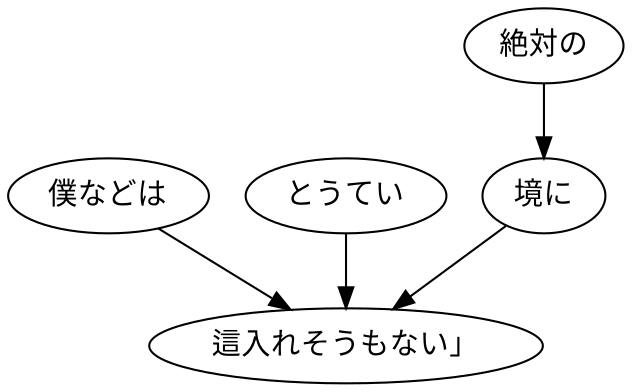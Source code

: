 digraph graph7888 {
	node0 [label="僕などは"];
	node1 [label="とうてい"];
	node2 [label="絶対の"];
	node3 [label="境に"];
	node4 [label="這入れそうもない」"];
	node0 -> node4;
	node1 -> node4;
	node2 -> node3;
	node3 -> node4;
}
